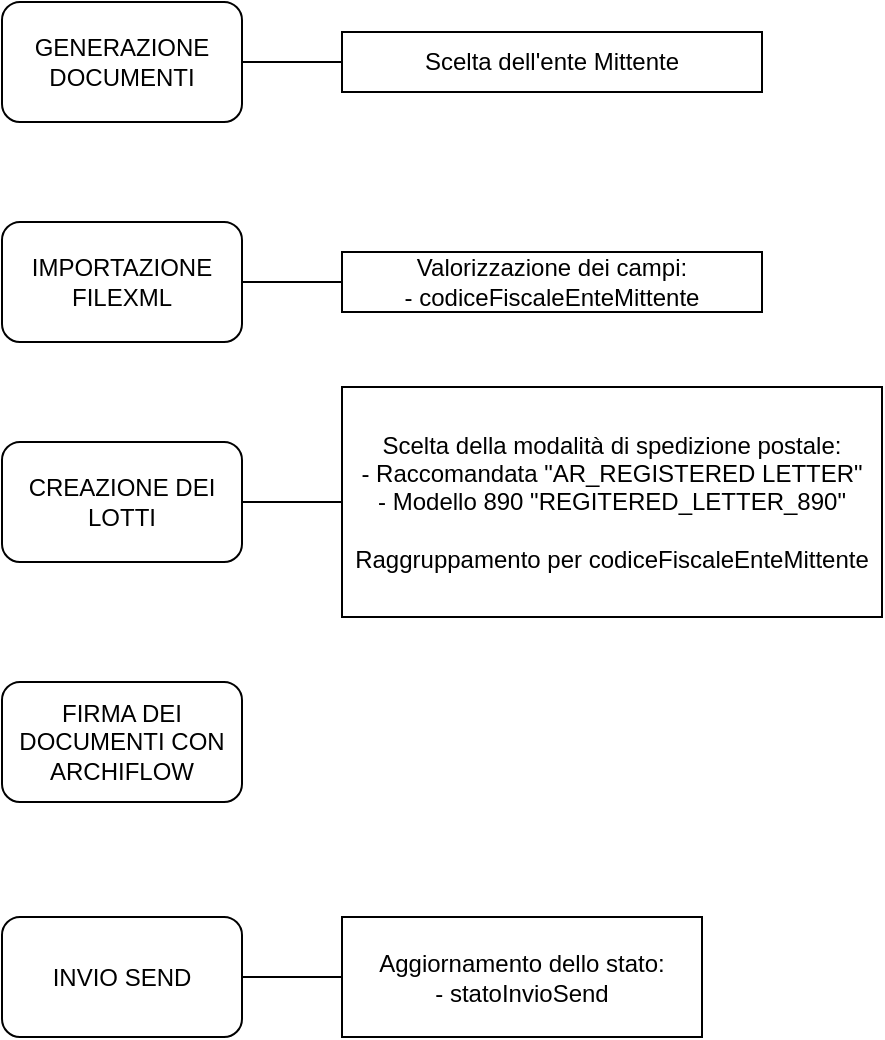 <mxfile version="24.8.3">
  <diagram name="Pagina-1" id="MLww3AfrtCvVnw4RkD0x">
    <mxGraphModel dx="1434" dy="746" grid="1" gridSize="10" guides="1" tooltips="1" connect="1" arrows="1" fold="1" page="1" pageScale="1" pageWidth="827" pageHeight="1169" math="0" shadow="0">
      <root>
        <mxCell id="0" />
        <mxCell id="1" parent="0" />
        <mxCell id="X-Ri4wnaT7ZO359sHbx0-1" value="GENERAZIONE DOCUMENTI" style="rounded=1;whiteSpace=wrap;html=1;" parent="1" vertex="1">
          <mxGeometry x="210" y="50" width="120" height="60" as="geometry" />
        </mxCell>
        <mxCell id="X-Ri4wnaT7ZO359sHbx0-2" value="Scelta dell&#39;ente Mittente" style="text;html=1;align=center;verticalAlign=middle;whiteSpace=wrap;rounded=0;strokeColor=default;" parent="1" vertex="1">
          <mxGeometry x="380" y="65" width="210" height="30" as="geometry" />
        </mxCell>
        <mxCell id="X-Ri4wnaT7ZO359sHbx0-3" value="" style="endArrow=none;html=1;rounded=0;entryX=0;entryY=0.5;entryDx=0;entryDy=0;exitX=1;exitY=0.5;exitDx=0;exitDy=0;" parent="1" source="X-Ri4wnaT7ZO359sHbx0-1" target="X-Ri4wnaT7ZO359sHbx0-2" edge="1">
          <mxGeometry width="50" height="50" relative="1" as="geometry">
            <mxPoint x="390" y="410" as="sourcePoint" />
            <mxPoint x="440" y="360" as="targetPoint" />
          </mxGeometry>
        </mxCell>
        <mxCell id="X-Ri4wnaT7ZO359sHbx0-4" value="&lt;div&gt;IMPORTAZIONE FILEXML&lt;/div&gt;" style="rounded=1;whiteSpace=wrap;html=1;" parent="1" vertex="1">
          <mxGeometry x="210" y="160" width="120" height="60" as="geometry" />
        </mxCell>
        <mxCell id="X-Ri4wnaT7ZO359sHbx0-5" value="Valorizzazione dei campi:&lt;br&gt;- codiceFiscaleEnteMittente" style="text;html=1;align=center;verticalAlign=middle;whiteSpace=wrap;rounded=0;strokeColor=default;" parent="1" vertex="1">
          <mxGeometry x="380" y="175" width="210" height="30" as="geometry" />
        </mxCell>
        <mxCell id="X-Ri4wnaT7ZO359sHbx0-6" value="" style="endArrow=none;html=1;rounded=0;entryX=0;entryY=0.5;entryDx=0;entryDy=0;exitX=1;exitY=0.5;exitDx=0;exitDy=0;" parent="1" target="X-Ri4wnaT7ZO359sHbx0-5" edge="1">
          <mxGeometry width="50" height="50" relative="1" as="geometry">
            <mxPoint x="330" y="190" as="sourcePoint" />
            <mxPoint x="440" y="470" as="targetPoint" />
          </mxGeometry>
        </mxCell>
        <mxCell id="X-Ri4wnaT7ZO359sHbx0-7" value="CREAZIONE DEI LOTTI" style="rounded=1;whiteSpace=wrap;html=1;" parent="1" vertex="1">
          <mxGeometry x="210" y="270" width="120" height="60" as="geometry" />
        </mxCell>
        <mxCell id="X-Ri4wnaT7ZO359sHbx0-8" value="&lt;div&gt;Scelta della modalità di spedizione postale:&lt;/div&gt;&lt;div&gt;- Raccomandata &quot;AR_REGISTERED LETTER&quot;&lt;/div&gt;&lt;div&gt;- Modello 890 &quot;REGITERED_LETTER_890&quot;&lt;/div&gt;&lt;div&gt;&lt;br&gt;&lt;/div&gt;Raggruppamento per codiceFiscaleEnteMittente" style="text;html=1;align=center;verticalAlign=middle;whiteSpace=wrap;rounded=0;strokeColor=default;" parent="1" vertex="1">
          <mxGeometry x="380" y="242.5" width="270" height="115" as="geometry" />
        </mxCell>
        <mxCell id="X-Ri4wnaT7ZO359sHbx0-9" value="" style="endArrow=none;html=1;rounded=0;entryX=0;entryY=0.5;entryDx=0;entryDy=0;exitX=1;exitY=0.5;exitDx=0;exitDy=0;" parent="1" target="X-Ri4wnaT7ZO359sHbx0-8" edge="1">
          <mxGeometry width="50" height="50" relative="1" as="geometry">
            <mxPoint x="330" y="300" as="sourcePoint" />
            <mxPoint x="440" y="580" as="targetPoint" />
          </mxGeometry>
        </mxCell>
        <mxCell id="Kc-SMzKpld4TW1MUplLg-1" value="FIRMA DEI DOCUMENTI CON ARCHIFLOW" style="rounded=1;whiteSpace=wrap;html=1;" vertex="1" parent="1">
          <mxGeometry x="210" y="390" width="120" height="60" as="geometry" />
        </mxCell>
        <mxCell id="Kc-SMzKpld4TW1MUplLg-2" value="INVIO SEND" style="rounded=1;whiteSpace=wrap;html=1;" vertex="1" parent="1">
          <mxGeometry x="210" y="507.5" width="120" height="60" as="geometry" />
        </mxCell>
        <mxCell id="Kc-SMzKpld4TW1MUplLg-3" value="Aggiornamento dello stato:&lt;div&gt;- statoInvioSend&lt;/div&gt;" style="text;html=1;align=center;verticalAlign=middle;whiteSpace=wrap;rounded=0;strokeColor=default;" vertex="1" parent="1">
          <mxGeometry x="380" y="507.5" width="180" height="60" as="geometry" />
        </mxCell>
        <mxCell id="Kc-SMzKpld4TW1MUplLg-4" value="" style="endArrow=none;html=1;rounded=0;entryX=0;entryY=0.5;entryDx=0;entryDy=0;exitX=1;exitY=0.5;exitDx=0;exitDy=0;" edge="1" parent="1" target="Kc-SMzKpld4TW1MUplLg-3">
          <mxGeometry width="50" height="50" relative="1" as="geometry">
            <mxPoint x="330" y="537.5" as="sourcePoint" />
            <mxPoint x="440" y="817.5" as="targetPoint" />
          </mxGeometry>
        </mxCell>
      </root>
    </mxGraphModel>
  </diagram>
</mxfile>
